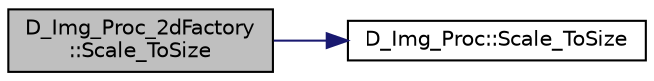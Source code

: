 digraph "D_Img_Proc_2dFactory::Scale_ToSize"
{
 // LATEX_PDF_SIZE
  edge [fontname="Helvetica",fontsize="10",labelfontname="Helvetica",labelfontsize="10"];
  node [fontname="Helvetica",fontsize="10",shape=record];
  rankdir="LR";
  Node1 [label="D_Img_Proc_2dFactory\l::Scale_ToSize",height=0.2,width=0.4,color="black", fillcolor="grey75", style="filled", fontcolor="black",tooltip=" "];
  Node1 -> Node2 [color="midnightblue",fontsize="10",style="solid",fontname="Helvetica"];
  Node2 [label="D_Img_Proc::Scale_ToSize",height=0.2,width=0.4,color="black", fillcolor="white", style="filled",URL="$class_d___img___proc.html#a05880ab1252bfffdf3428414dc0c2716",tooltip=" "];
}
